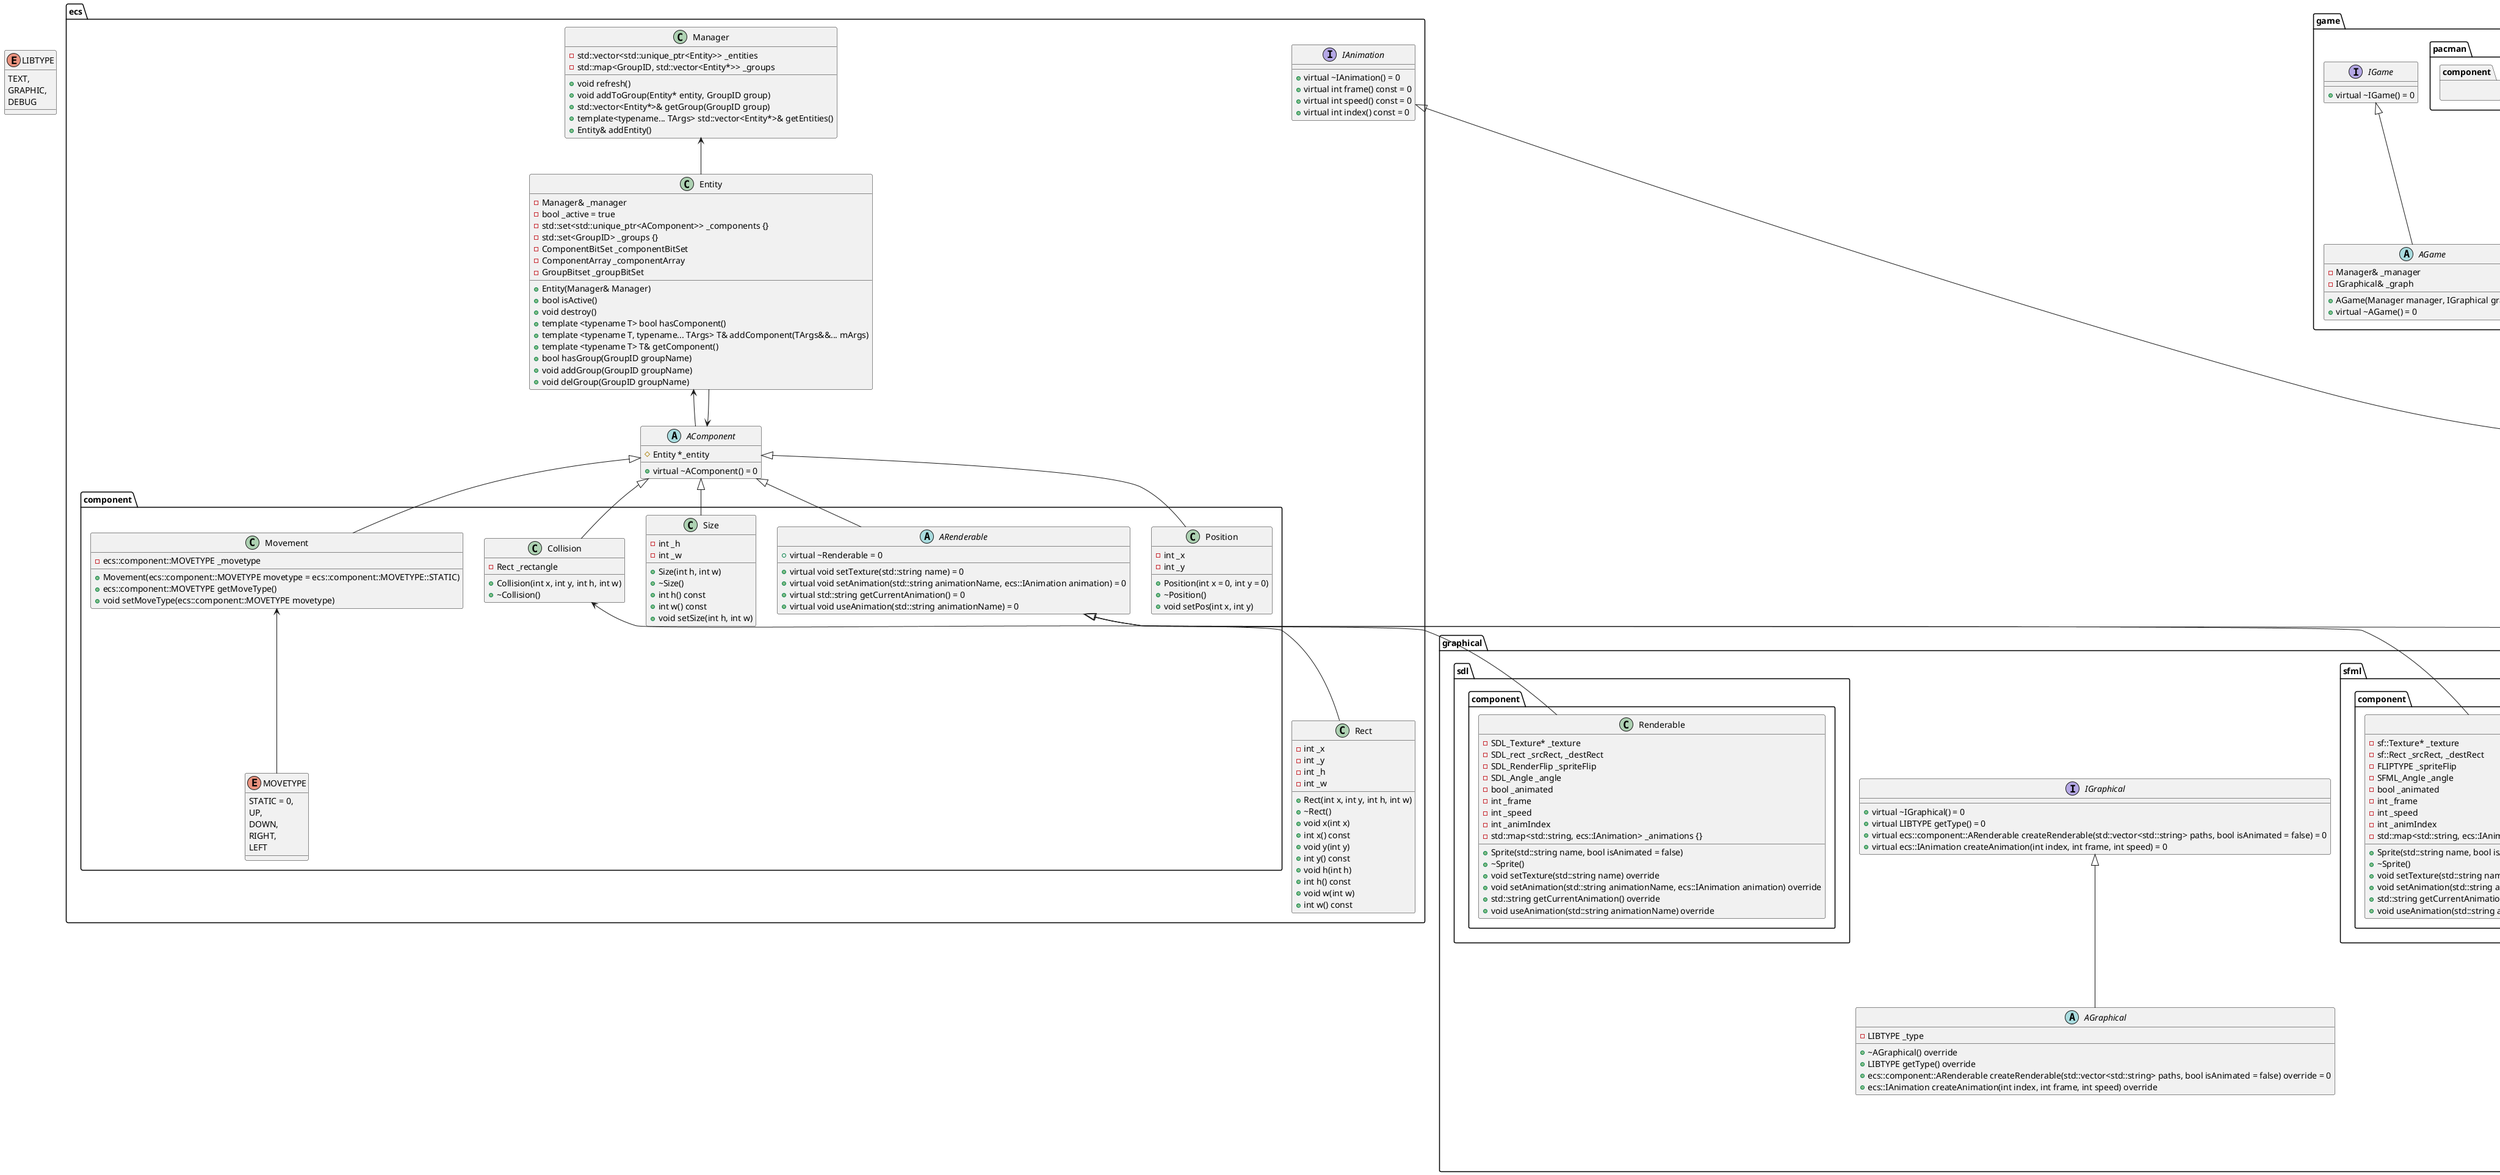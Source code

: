 @startuml

enum LIBTYPE {
    TEXT,
    GRAPHIC,
    DEBUG
}

namespace ecs {
    ' using ComponentID = std::size_t
    ' using GroupID = std::string

    'inline ComponentID getNewComponentTypeID()
    'template <typename T> inline ComponentID getComponentTypeID() noexcept

    'inline GroupID getNewComponentTypeID()
    'inline GroupID getComponentTypeID(GroupID groupName) noexcept

    'constexpr std::size_t maxComponents = 32
    'constexpr std::size_t maxGroups = 64

    'using GroupBitset = std::bitset<maxGroups>
    'using ComponentBitSet = std::bitset<maxComponents>
    'using ComponentArray = std::array<ecs::AComponent*, maxComponents>

    class Manager {
        - std::vector<std::unique_ptr<Entity>> _entities
        - std::map<GroupID, std::vector<Entity*>> _groups

        + void refresh()
        + void addToGroup(Entity* entity, GroupID group)
        + std::vector<Entity*>& getGroup(GroupID group)
        + template<typename... TArgs> std::vector<Entity*>& getEntities()
        + Entity& addEntity()
    }

    class Entity {
        - Manager& _manager
        - bool _active = true
        - std::set<std::unique_ptr<AComponent>> _components {}
        - std::set<GroupID> _groups {}
        - ComponentBitSet _componentBitSet
        - ComponentArray _componentArray
        - GroupBitset _groupBitSet

        + Entity(Manager& Manager)
        + bool isActive()
        + void destroy()
        + template <typename T> bool hasComponent()
        + template <typename T, typename... TArgs> T& addComponent(TArgs&&... mArgs)
        + template <typename T> T& getComponent()
        + bool hasGroup(GroupID groupName)
        + void addGroup(GroupID groupName)
        + void delGroup(GroupID groupName)
    }
    ecs.Manager <-- Entity
    ecs.AComponent <-- Entity

    abstract AComponent {
        # Entity *_entity

        + virtual ~AComponent() = 0
    }
    ecs.Entity <-- AComponent

    interface IAnimation {
        + virtual ~IAnimation() = 0
        + virtual int frame() const = 0
        + virtual int speed() const = 0
        + virtual int index() const = 0
    }

    class Rect {
        - int _x
        - int _y
        - int _h
        - int _w

        + Rect(int x, int y, int h, int w)
        + ~Rect()
        + void x(int x)
        + int x() const
        + void y(int y)
        + int y() const
        + void h(int h)
        + int h() const
        + void w(int w)
        + int w() const
    }

    namespace component {
        class Position {
            - int _x
            - int _y

            + Position(int x = 0, int y = 0)
            + ~Position()
            + void setPos(int x, int y)
        }
        ecs.AComponent <|-- Position

        class Movement {
            - ecs::component::MOVETYPE _movetype

            + Movement(ecs::component::MOVETYPE movetype = ecs::component::MOVETYPE::STATIC)
            + ecs::component::MOVETYPE getMoveType()
            + void setMoveType(ecs::component::MOVETYPE movetype)
        }
        ecs.AComponent <|-- Movement

        enum MOVETYPE {
            STATIC = 0,
            UP,
            DOWN,
            RIGHT,
            LEFT
        }
        ecs.component.Movement <-- MOVETYPE

        class Size {
            - int _h
            - int _w

            + Size(int h, int w)
            + ~Size()
            + int h() const
            + int w() const
            + void setSize(int h, int w)
        }
        ecs.AComponent <|-- Size

        class Collision {
            - Rect _rectangle

            + Collision(int x, int y, int h, int w)
            + ~Collision()
        }
        ecs.AComponent <|-- Collision
        Collision <-- ecs.Rect

        abstract ARenderable {
            + virtual ~Renderable = 0
            + virtual void setTexture(std::string name) = 0
            + virtual void setAnimation(std::string animationName, ecs::IAnimation animation) = 0
            + virtual std::string getCurrentAnimation() = 0
            + virtual void useAnimation(std::string animationName) = 0 
        }
        ecs.AComponent <|-- ARenderable
    }
}

namespace graphical {
    interface IGraphical {
        + virtual ~IGraphical() = 0
        + virtual LIBTYPE getType() = 0
        + virtual ecs::component::ARenderable createRenderable(std::vector<std::string> paths, bool isAnimated = false) = 0
        + virtual ecs::IAnimation createAnimation(int index, int frame, int speed) = 0
    }

    abstract AGraphical {
        - LIBTYPE _type
    
        + ~AGraphical() override
        + LIBTYPE getType() override
        + ecs::component::ARenderable createRenderable(std::vector<std::string> paths, bool isAnimated = false) override = 0
        + ecs::IAnimation createAnimation(int index, int frame, int speed) override
    }
    IGraphical <|-- AGraphical

    class Animation {
        - int _frame
        - int _speed
        - int _index

        + Animation(int index, int frame, int speed)
        + ~Animation()
        + int frame() const override
        + int speed() const override
        + int index() const override
    }
    ecs.IAnimation <|-- Animation

    namespace sfml {
        namespace component {
            enum FLIPTYPE {
                NONE = 1,
                VERTICAL = 2,
                HORIZONTAL = 4
            }
            ' using SFML_Angle = float
            class Renderable {
                - sf::Texture* _texture
                - sf::Rect _srcRect, _destRect
                - FLIPTYPE _spriteFlip
                - SFML_Angle _angle
                - bool _animated
                - int _frame
                - int _speed
                - int _animIndex
                - std::map<std::string, ecs::IAnimation> _animations {}

                + Sprite(std::string name, bool isAnimated = false)
                + ~Sprite()
                + void setTexture(std::string name) override
                + void setAnimation(std::string animationName, ecs::IAnimation animation) override
                + std::string getCurrentAnimation() override
                + void useAnimation(std::string animationName) override
            }
            ecs.component.ARenderable <|-- Renderable
        }
    }

    namespace sdl {
        namespace component {
            ' using SDL_Angle = double
            class Renderable {
                - SDL_Texture* _texture
                - SDL_rect _srcRect, _destRect
                - SDL_RenderFlip _spriteFlip
                - SDL_Angle _angle
                - bool _animated
                - int _frame
                - int _speed
                - int _animIndex
                - std::map<std::string, ecs::IAnimation> _animations {}


                + Sprite(std::string name, bool isAnimated = false)
                + ~Sprite()
                + void setTexture(std::string name) override
                + void setAnimation(std::string animationName, ecs::IAnimation animation) override
                + std::string getCurrentAnimation() override
                + void useAnimation(std::string animationName) override
            }
            ecs.component.ARenderable <|-- Renderable
        }
    }

    namespace ncurses {
        class Texture {
            - char _character
            - int _foreground
            - int _background

            + Texture(char c, int f, int b)
            + ~Texture()
            + char getCharacter()
            + int getColorPair()
        }

        namespace component {
            class Renderable {
                - std::map<int, std::map<int, Texture>> _texture
                - Rect _srcRect, _destRect
                - bool _animated
                - int _frame
                - int _speed
                - int _animIndex
                - std::map<std::string, ecs::IAnimation> _animations {}

                + Sprite(std::string name, bool isAnimated = false)
                + ~Sprite()
                + void setAnimation(std::string animationName, ecs::IAnimation animation) override
                + std::string getCurrentAnimation() override
                + void useAnimation(std::string animationName) override
            }
            ecs.component.ARenderable <|-- Renderable
        }

        class Rect {
            - int _x
            - int _y
            - int _h
            - int _w

            + Rect(int x, int y, int h, int w)
            + ~Rect()
            + void x(int x)
            + int x() const
            + void y(int y)
            + int y() const
            + void h(int h)
            + int h() const
            + void w(int w)
            + int w() const
        }
        graphical.ncurses.component.Renderable <-- Rect
    }
}

namespace game {
    interface IGame {
        + virtual ~IGame() = 0
    }

    abstract AGame {
        - Manager& _manager
        - IGraphical& _graph
        + AGame(Manager manager, IGraphical graph)
        + virtual ~AGame() = 0
    }
    IGame <|-- AGame

    namespace nibbler {
        namespace component {
            
        }
    }

    namespace pacman {
        namespace component {
            
        }
    }
}

namespace core {
    class Core {
    }
}

@enduml
